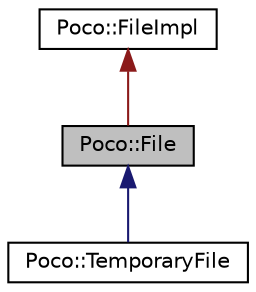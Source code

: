 digraph "Poco::File"
{
 // LATEX_PDF_SIZE
  edge [fontname="Helvetica",fontsize="10",labelfontname="Helvetica",labelfontsize="10"];
  node [fontname="Helvetica",fontsize="10",shape=record];
  Node1 [label="Poco::File",height=0.2,width=0.4,color="black", fillcolor="grey75", style="filled", fontcolor="black",tooltip=" "];
  Node2 -> Node1 [dir="back",color="firebrick4",fontsize="10",style="solid"];
  Node2 [label="Poco::FileImpl",height=0.2,width=0.4,color="black", fillcolor="white", style="filled",URL="$classPoco_1_1FileImpl.html",tooltip=" "];
  Node1 -> Node3 [dir="back",color="midnightblue",fontsize="10",style="solid"];
  Node3 [label="Poco::TemporaryFile",height=0.2,width=0.4,color="black", fillcolor="white", style="filled",URL="$classPoco_1_1TemporaryFile.html",tooltip=" "];
}
